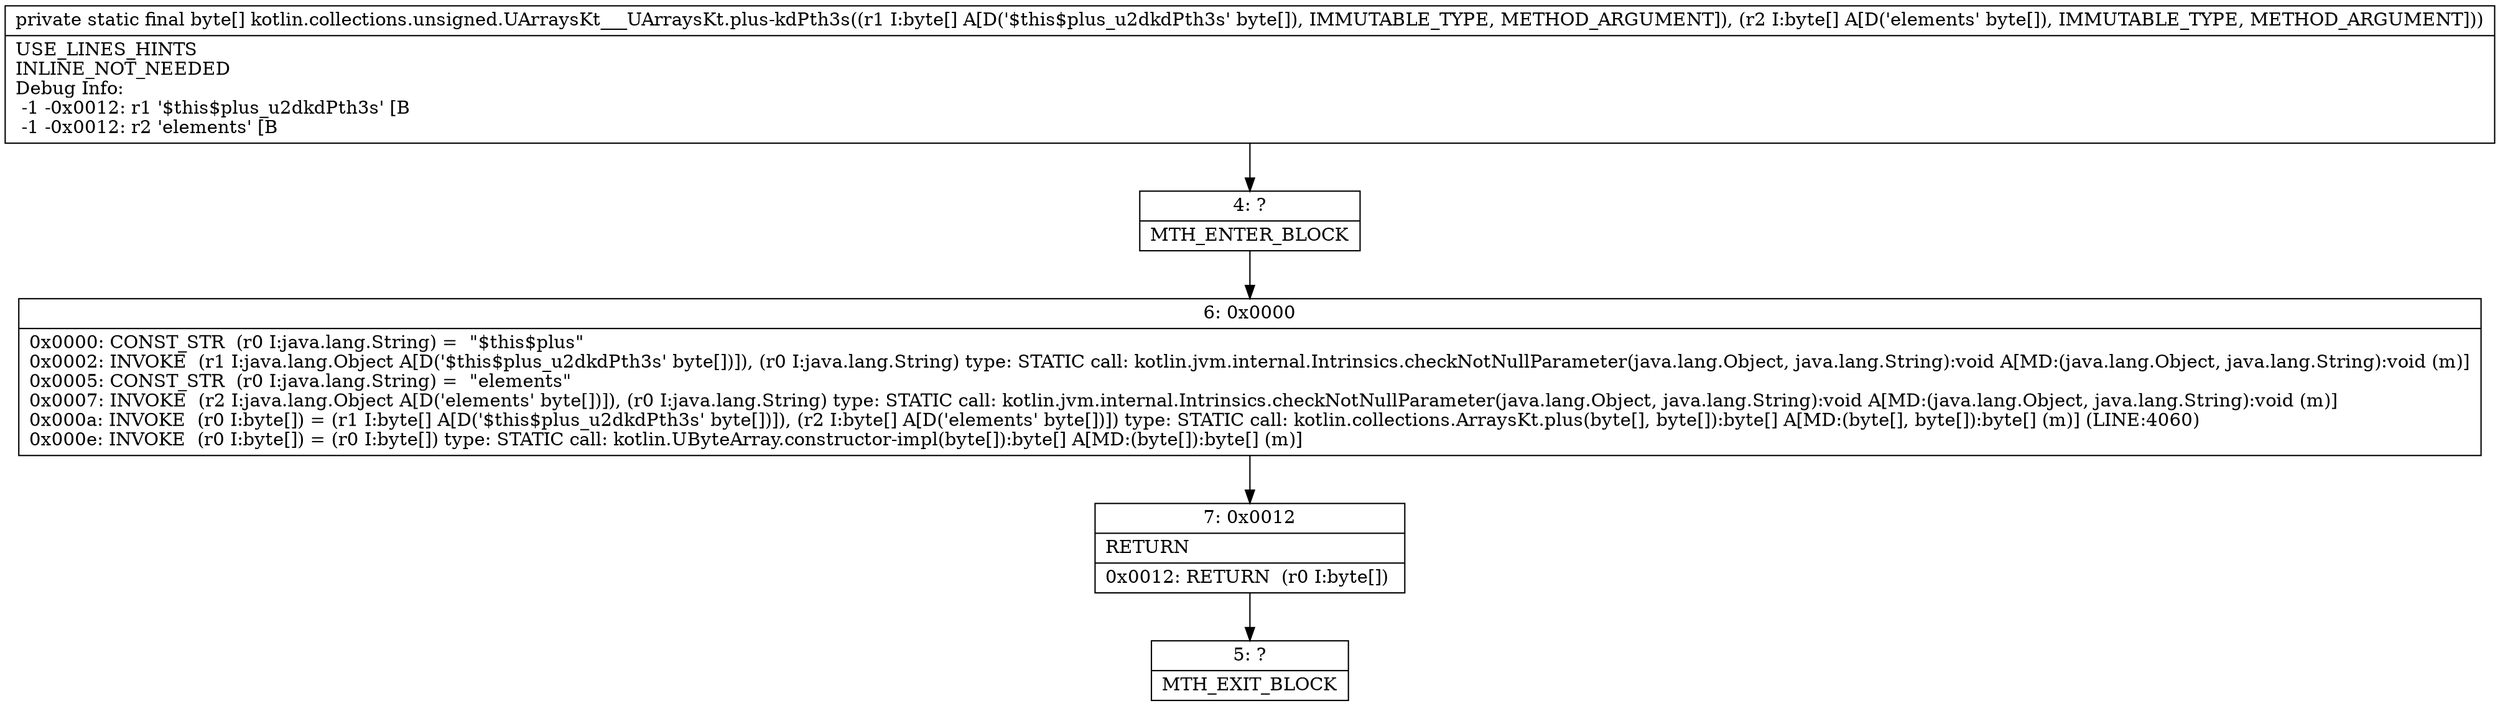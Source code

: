 digraph "CFG forkotlin.collections.unsigned.UArraysKt___UArraysKt.plus\-kdPth3s([B[B)[B" {
Node_4 [shape=record,label="{4\:\ ?|MTH_ENTER_BLOCK\l}"];
Node_6 [shape=record,label="{6\:\ 0x0000|0x0000: CONST_STR  (r0 I:java.lang.String) =  \"$this$plus\" \l0x0002: INVOKE  (r1 I:java.lang.Object A[D('$this$plus_u2dkdPth3s' byte[])]), (r0 I:java.lang.String) type: STATIC call: kotlin.jvm.internal.Intrinsics.checkNotNullParameter(java.lang.Object, java.lang.String):void A[MD:(java.lang.Object, java.lang.String):void (m)]\l0x0005: CONST_STR  (r0 I:java.lang.String) =  \"elements\" \l0x0007: INVOKE  (r2 I:java.lang.Object A[D('elements' byte[])]), (r0 I:java.lang.String) type: STATIC call: kotlin.jvm.internal.Intrinsics.checkNotNullParameter(java.lang.Object, java.lang.String):void A[MD:(java.lang.Object, java.lang.String):void (m)]\l0x000a: INVOKE  (r0 I:byte[]) = (r1 I:byte[] A[D('$this$plus_u2dkdPth3s' byte[])]), (r2 I:byte[] A[D('elements' byte[])]) type: STATIC call: kotlin.collections.ArraysKt.plus(byte[], byte[]):byte[] A[MD:(byte[], byte[]):byte[] (m)] (LINE:4060)\l0x000e: INVOKE  (r0 I:byte[]) = (r0 I:byte[]) type: STATIC call: kotlin.UByteArray.constructor\-impl(byte[]):byte[] A[MD:(byte[]):byte[] (m)]\l}"];
Node_7 [shape=record,label="{7\:\ 0x0012|RETURN\l|0x0012: RETURN  (r0 I:byte[]) \l}"];
Node_5 [shape=record,label="{5\:\ ?|MTH_EXIT_BLOCK\l}"];
MethodNode[shape=record,label="{private static final byte[] kotlin.collections.unsigned.UArraysKt___UArraysKt.plus\-kdPth3s((r1 I:byte[] A[D('$this$plus_u2dkdPth3s' byte[]), IMMUTABLE_TYPE, METHOD_ARGUMENT]), (r2 I:byte[] A[D('elements' byte[]), IMMUTABLE_TYPE, METHOD_ARGUMENT]))  | USE_LINES_HINTS\lINLINE_NOT_NEEDED\lDebug Info:\l  \-1 \-0x0012: r1 '$this$plus_u2dkdPth3s' [B\l  \-1 \-0x0012: r2 'elements' [B\l}"];
MethodNode -> Node_4;Node_4 -> Node_6;
Node_6 -> Node_7;
Node_7 -> Node_5;
}

